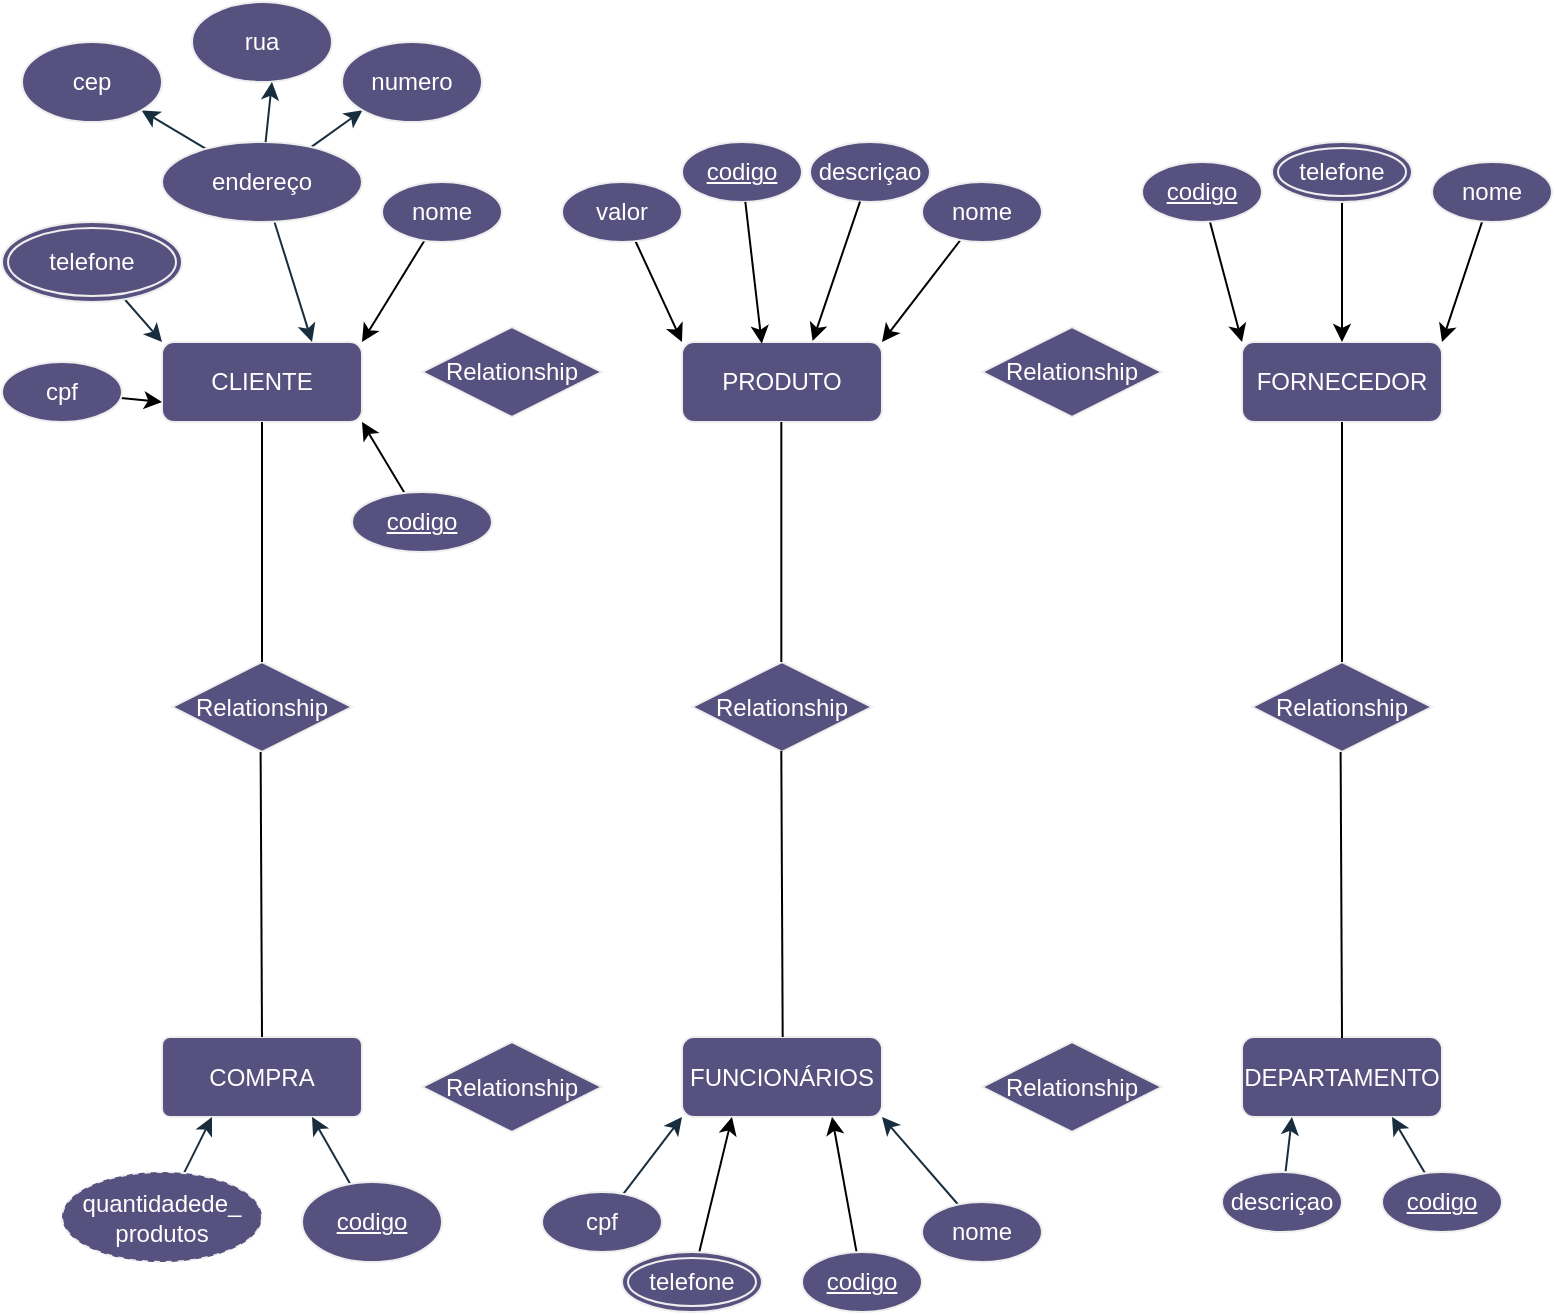 <mxfile version="22.0.8" type="github">
  <diagram name="Página-1" id="IMEDKM5bIkjh9OdjRMLO">
    <mxGraphModel dx="1195" dy="701" grid="1" gridSize="10" guides="1" tooltips="1" connect="1" arrows="1" fold="1" page="1" pageScale="1" pageWidth="827" pageHeight="1169" math="0" shadow="0">
      <root>
        <mxCell id="0" />
        <mxCell id="1" parent="0" />
        <mxCell id="KY1i9Dw7RubP44WJ-s88-1" value="DEPARTAMENTO" style="whiteSpace=wrap;html=1;align=center;fillColor=#56517E;fontColor=#FFFFFF;rounded=1;labelBackgroundColor=none;strokeColor=#EEEEEE;" vertex="1" parent="1">
          <mxGeometry x="630" y="767.5" width="100" height="40" as="geometry" />
        </mxCell>
        <mxCell id="KY1i9Dw7RubP44WJ-s88-2" value="FUNCIONÁRIOS" style="whiteSpace=wrap;html=1;align=center;fontColor=#FFFFFF;strokeColor=#EEEEEE;fillColor=#56517E;rounded=1;labelBackgroundColor=none;" vertex="1" parent="1">
          <mxGeometry x="350" y="767.5" width="100" height="40" as="geometry" />
        </mxCell>
        <mxCell id="KY1i9Dw7RubP44WJ-s88-3" value="CLIENTE" style="whiteSpace=wrap;html=1;align=center;fillColor=#56517E;fontColor=#FFFFFF;rounded=1;labelBackgroundColor=none;strokeColor=#EEEEEE;" vertex="1" parent="1">
          <mxGeometry x="90" y="420" width="100" height="40" as="geometry" />
        </mxCell>
        <mxCell id="KY1i9Dw7RubP44WJ-s88-4" value="FORNECEDOR" style="whiteSpace=wrap;html=1;align=center;fillColor=#56517E;fontColor=#FFFFFF;rounded=1;labelBackgroundColor=none;strokeColor=#EEEEEE;" vertex="1" parent="1">
          <mxGeometry x="630" y="420" width="100" height="40" as="geometry" />
        </mxCell>
        <mxCell id="KY1i9Dw7RubP44WJ-s88-5" value="PRODUTO" style="whiteSpace=wrap;html=1;align=center;fillColor=#56517E;fontColor=#FFFFFF;rounded=1;labelBackgroundColor=none;strokeColor=#EEEEEE;" vertex="1" parent="1">
          <mxGeometry x="350" y="420" width="100" height="40" as="geometry" />
        </mxCell>
        <mxCell id="KY1i9Dw7RubP44WJ-s88-6" value="COMPRA" style="rounded=1;arcSize=10;whiteSpace=wrap;html=1;align=center;labelBackgroundColor=none;strokeColor=#EEEEEE;fillColor=#56517E;fontColor=#FFFFFF;" vertex="1" parent="1">
          <mxGeometry x="90" y="767.5" width="100" height="40" as="geometry" />
        </mxCell>
        <mxCell id="KY1i9Dw7RubP44WJ-s88-57" style="edgeStyle=none;rounded=0;orthogonalLoop=1;jettySize=auto;html=1;entryX=1;entryY=0;entryDx=0;entryDy=0;" edge="1" parent="1" source="KY1i9Dw7RubP44WJ-s88-8" target="KY1i9Dw7RubP44WJ-s88-3">
          <mxGeometry relative="1" as="geometry" />
        </mxCell>
        <mxCell id="KY1i9Dw7RubP44WJ-s88-8" value="nome" style="ellipse;whiteSpace=wrap;html=1;align=center;rounded=1;labelBackgroundColor=none;fillColor=#56517E;strokeColor=#EEEEEE;fontColor=#FFFFFF;" vertex="1" parent="1">
          <mxGeometry x="200" y="340" width="60" height="30" as="geometry" />
        </mxCell>
        <mxCell id="KY1i9Dw7RubP44WJ-s88-78" style="edgeStyle=none;rounded=0;orthogonalLoop=1;jettySize=auto;html=1;entryX=0;entryY=0.75;entryDx=0;entryDy=0;" edge="1" parent="1" source="KY1i9Dw7RubP44WJ-s88-10" target="KY1i9Dw7RubP44WJ-s88-3">
          <mxGeometry relative="1" as="geometry" />
        </mxCell>
        <mxCell id="KY1i9Dw7RubP44WJ-s88-10" value="cpf" style="ellipse;whiteSpace=wrap;html=1;align=center;rounded=1;labelBackgroundColor=none;fillColor=#56517E;strokeColor=#EEEEEE;fontColor=#FFFFFF;" vertex="1" parent="1">
          <mxGeometry x="10" y="430" width="60" height="30" as="geometry" />
        </mxCell>
        <mxCell id="KY1i9Dw7RubP44WJ-s88-11" style="edgeStyle=none;rounded=1;orthogonalLoop=1;jettySize=auto;html=1;entryX=0.75;entryY=1;entryDx=0;entryDy=0;labelBackgroundColor=none;strokeColor=#182E3E;fontColor=default;" edge="1" parent="1" source="KY1i9Dw7RubP44WJ-s88-12" target="KY1i9Dw7RubP44WJ-s88-6">
          <mxGeometry relative="1" as="geometry" />
        </mxCell>
        <mxCell id="KY1i9Dw7RubP44WJ-s88-12" value="codigo" style="ellipse;whiteSpace=wrap;html=1;align=center;fontStyle=4;rounded=1;labelBackgroundColor=none;fillColor=#56517E;strokeColor=#EEEEEE;fontColor=#FFFFFF;" vertex="1" parent="1">
          <mxGeometry x="160" y="840" width="70" height="40" as="geometry" />
        </mxCell>
        <mxCell id="KY1i9Dw7RubP44WJ-s88-59" style="edgeStyle=none;rounded=0;orthogonalLoop=1;jettySize=auto;html=1;entryX=1;entryY=1;entryDx=0;entryDy=0;" edge="1" parent="1" source="KY1i9Dw7RubP44WJ-s88-14" target="KY1i9Dw7RubP44WJ-s88-3">
          <mxGeometry relative="1" as="geometry" />
        </mxCell>
        <mxCell id="KY1i9Dw7RubP44WJ-s88-14" value="codigo" style="ellipse;whiteSpace=wrap;html=1;align=center;fontStyle=4;rounded=1;labelBackgroundColor=none;fillColor=#56517E;strokeColor=#EEEEEE;fontColor=#FFFFFF;" vertex="1" parent="1">
          <mxGeometry x="185" y="495" width="70" height="30" as="geometry" />
        </mxCell>
        <mxCell id="KY1i9Dw7RubP44WJ-s88-15" style="edgeStyle=none;rounded=1;orthogonalLoop=1;jettySize=auto;html=1;entryX=0.25;entryY=1;entryDx=0;entryDy=0;labelBackgroundColor=none;strokeColor=#182E3E;fontColor=default;" edge="1" parent="1" source="KY1i9Dw7RubP44WJ-s88-16" target="KY1i9Dw7RubP44WJ-s88-6">
          <mxGeometry relative="1" as="geometry" />
        </mxCell>
        <mxCell id="KY1i9Dw7RubP44WJ-s88-16" value="quantidadede_&lt;br&gt;produtos" style="ellipse;whiteSpace=wrap;html=1;align=center;dashed=1;rounded=1;labelBackgroundColor=none;fillColor=#56517E;strokeColor=#EEEEEE;fontColor=#FFFFFF;" vertex="1" parent="1">
          <mxGeometry x="40" y="835" width="100" height="45" as="geometry" />
        </mxCell>
        <mxCell id="KY1i9Dw7RubP44WJ-s88-17" style="edgeStyle=none;rounded=1;orthogonalLoop=1;jettySize=auto;html=1;entryX=0;entryY=0;entryDx=0;entryDy=0;labelBackgroundColor=none;strokeColor=#182E3E;fontColor=default;" edge="1" parent="1" source="KY1i9Dw7RubP44WJ-s88-18" target="KY1i9Dw7RubP44WJ-s88-3">
          <mxGeometry relative="1" as="geometry" />
        </mxCell>
        <mxCell id="KY1i9Dw7RubP44WJ-s88-18" value="telefone" style="ellipse;shape=doubleEllipse;margin=3;whiteSpace=wrap;html=1;align=center;rounded=1;labelBackgroundColor=none;fillColor=#56517E;strokeColor=#EEEEEE;fontColor=#FFFFFF;" vertex="1" parent="1">
          <mxGeometry x="10" y="360" width="90" height="40" as="geometry" />
        </mxCell>
        <mxCell id="KY1i9Dw7RubP44WJ-s88-19" style="edgeStyle=none;rounded=1;orthogonalLoop=1;jettySize=auto;html=1;entryX=0.75;entryY=0;entryDx=0;entryDy=0;labelBackgroundColor=none;strokeColor=#182E3E;fontColor=default;" edge="1" parent="1" source="KY1i9Dw7RubP44WJ-s88-22" target="KY1i9Dw7RubP44WJ-s88-3">
          <mxGeometry relative="1" as="geometry" />
        </mxCell>
        <mxCell id="KY1i9Dw7RubP44WJ-s88-20" style="edgeStyle=none;rounded=1;orthogonalLoop=1;jettySize=auto;html=1;entryX=1;entryY=1;entryDx=0;entryDy=0;labelBackgroundColor=none;strokeColor=#182E3E;fontColor=default;" edge="1" parent="1" source="KY1i9Dw7RubP44WJ-s88-22" target="KY1i9Dw7RubP44WJ-s88-23">
          <mxGeometry relative="1" as="geometry" />
        </mxCell>
        <mxCell id="KY1i9Dw7RubP44WJ-s88-21" style="edgeStyle=none;rounded=1;orthogonalLoop=1;jettySize=auto;html=1;entryX=0;entryY=1;entryDx=0;entryDy=0;labelBackgroundColor=none;strokeColor=#182E3E;fontColor=default;" edge="1" parent="1" source="KY1i9Dw7RubP44WJ-s88-22" target="KY1i9Dw7RubP44WJ-s88-25">
          <mxGeometry relative="1" as="geometry" />
        </mxCell>
        <mxCell id="KY1i9Dw7RubP44WJ-s88-22" value="endereço" style="ellipse;whiteSpace=wrap;html=1;align=center;rounded=1;labelBackgroundColor=none;fillColor=#56517E;strokeColor=#EEEEEE;fontColor=#FFFFFF;" vertex="1" parent="1">
          <mxGeometry x="90" y="320" width="100" height="40" as="geometry" />
        </mxCell>
        <mxCell id="KY1i9Dw7RubP44WJ-s88-23" value="cep" style="ellipse;whiteSpace=wrap;html=1;align=center;rounded=1;labelBackgroundColor=none;fillColor=#56517E;strokeColor=#EEEEEE;fontColor=#FFFFFF;" vertex="1" parent="1">
          <mxGeometry x="20" y="270" width="70" height="40" as="geometry" />
        </mxCell>
        <mxCell id="KY1i9Dw7RubP44WJ-s88-24" value="rua" style="ellipse;whiteSpace=wrap;html=1;align=center;rounded=1;labelBackgroundColor=none;fillColor=#56517E;strokeColor=#EEEEEE;fontColor=#FFFFFF;" vertex="1" parent="1">
          <mxGeometry x="105" y="250" width="70" height="40" as="geometry" />
        </mxCell>
        <mxCell id="KY1i9Dw7RubP44WJ-s88-25" value="numero" style="ellipse;whiteSpace=wrap;html=1;align=center;rounded=1;labelBackgroundColor=none;fillColor=#56517E;strokeColor=#EEEEEE;fontColor=#FFFFFF;" vertex="1" parent="1">
          <mxGeometry x="180" y="270" width="70" height="40" as="geometry" />
        </mxCell>
        <mxCell id="KY1i9Dw7RubP44WJ-s88-27" value="descriçao" style="ellipse;whiteSpace=wrap;html=1;align=center;fontStyle=0;rounded=1;labelBackgroundColor=none;fillColor=#56517E;strokeColor=#EEEEEE;fontColor=#FFFFFF;" vertex="1" parent="1">
          <mxGeometry x="414" y="320" width="60" height="30" as="geometry" />
        </mxCell>
        <mxCell id="KY1i9Dw7RubP44WJ-s88-67" style="edgeStyle=none;rounded=0;orthogonalLoop=1;jettySize=auto;html=1;entryX=0;entryY=0;entryDx=0;entryDy=0;" edge="1" parent="1" source="KY1i9Dw7RubP44WJ-s88-29" target="KY1i9Dw7RubP44WJ-s88-5">
          <mxGeometry relative="1" as="geometry" />
        </mxCell>
        <mxCell id="KY1i9Dw7RubP44WJ-s88-29" value="valor" style="ellipse;whiteSpace=wrap;html=1;align=center;rounded=1;labelBackgroundColor=none;fillColor=#56517E;strokeColor=#EEEEEE;fontColor=#FFFFFF;" vertex="1" parent="1">
          <mxGeometry x="290" y="340" width="60" height="30" as="geometry" />
        </mxCell>
        <mxCell id="KY1i9Dw7RubP44WJ-s88-69" style="edgeStyle=none;rounded=0;orthogonalLoop=1;jettySize=auto;html=1;entryX=1;entryY=0;entryDx=0;entryDy=0;" edge="1" parent="1" source="KY1i9Dw7RubP44WJ-s88-31" target="KY1i9Dw7RubP44WJ-s88-5">
          <mxGeometry relative="1" as="geometry" />
        </mxCell>
        <mxCell id="KY1i9Dw7RubP44WJ-s88-31" value="nome" style="ellipse;whiteSpace=wrap;html=1;align=center;rounded=1;labelBackgroundColor=none;fillColor=#56517E;strokeColor=#EEEEEE;fontColor=#FFFFFF;" vertex="1" parent="1">
          <mxGeometry x="470" y="340" width="60" height="30" as="geometry" />
        </mxCell>
        <mxCell id="KY1i9Dw7RubP44WJ-s88-33" value="codigo" style="ellipse;whiteSpace=wrap;html=1;align=center;fontStyle=4;rounded=1;labelBackgroundColor=none;fillColor=#56517E;strokeColor=#EEEEEE;fontColor=#FFFFFF;" vertex="1" parent="1">
          <mxGeometry x="350" y="320" width="60" height="30" as="geometry" />
        </mxCell>
        <mxCell id="KY1i9Dw7RubP44WJ-s88-34" style="edgeStyle=none;rounded=1;orthogonalLoop=1;jettySize=auto;html=1;entryX=0.571;entryY=1;entryDx=0;entryDy=0;entryPerimeter=0;labelBackgroundColor=none;strokeColor=#182E3E;fontColor=default;" edge="1" parent="1" source="KY1i9Dw7RubP44WJ-s88-22" target="KY1i9Dw7RubP44WJ-s88-24">
          <mxGeometry relative="1" as="geometry" />
        </mxCell>
        <mxCell id="KY1i9Dw7RubP44WJ-s88-35" style="edgeStyle=none;rounded=1;orthogonalLoop=1;jettySize=auto;html=1;entryX=1;entryY=1;entryDx=0;entryDy=0;labelBackgroundColor=none;strokeColor=#182E3E;fontColor=default;" edge="1" parent="1" source="KY1i9Dw7RubP44WJ-s88-36" target="KY1i9Dw7RubP44WJ-s88-2">
          <mxGeometry relative="1" as="geometry" />
        </mxCell>
        <mxCell id="KY1i9Dw7RubP44WJ-s88-36" value="nome" style="ellipse;whiteSpace=wrap;html=1;align=center;rounded=1;labelBackgroundColor=none;fillColor=#56517E;strokeColor=#EEEEEE;fontColor=#FFFFFF;" vertex="1" parent="1">
          <mxGeometry x="470" y="850" width="60" height="30" as="geometry" />
        </mxCell>
        <mxCell id="KY1i9Dw7RubP44WJ-s88-83" style="edgeStyle=none;rounded=0;orthogonalLoop=1;jettySize=auto;html=1;entryX=0.75;entryY=1;entryDx=0;entryDy=0;" edge="1" parent="1" source="KY1i9Dw7RubP44WJ-s88-38" target="KY1i9Dw7RubP44WJ-s88-2">
          <mxGeometry relative="1" as="geometry" />
        </mxCell>
        <mxCell id="KY1i9Dw7RubP44WJ-s88-38" value="codigo" style="ellipse;whiteSpace=wrap;html=1;align=center;fontStyle=4;rounded=1;labelBackgroundColor=none;fillColor=#56517E;strokeColor=#EEEEEE;fontColor=#FFFFFF;" vertex="1" parent="1">
          <mxGeometry x="410" y="875" width="60" height="30" as="geometry" />
        </mxCell>
        <mxCell id="KY1i9Dw7RubP44WJ-s88-39" style="edgeStyle=none;rounded=1;orthogonalLoop=1;jettySize=auto;html=1;entryX=0;entryY=1;entryDx=0;entryDy=0;labelBackgroundColor=none;strokeColor=#182E3E;fontColor=default;" edge="1" parent="1" source="KY1i9Dw7RubP44WJ-s88-40" target="KY1i9Dw7RubP44WJ-s88-2">
          <mxGeometry relative="1" as="geometry" />
        </mxCell>
        <mxCell id="KY1i9Dw7RubP44WJ-s88-40" value="cpf" style="ellipse;whiteSpace=wrap;html=1;align=center;rounded=1;labelBackgroundColor=none;fillColor=#56517E;strokeColor=#EEEEEE;fontColor=#FFFFFF;" vertex="1" parent="1">
          <mxGeometry x="280" y="845" width="60" height="30" as="geometry" />
        </mxCell>
        <mxCell id="KY1i9Dw7RubP44WJ-s88-82" style="edgeStyle=none;rounded=0;orthogonalLoop=1;jettySize=auto;html=1;entryX=0.25;entryY=1;entryDx=0;entryDy=0;" edge="1" parent="1" source="KY1i9Dw7RubP44WJ-s88-42" target="KY1i9Dw7RubP44WJ-s88-2">
          <mxGeometry relative="1" as="geometry" />
        </mxCell>
        <mxCell id="KY1i9Dw7RubP44WJ-s88-42" value="telefone" style="ellipse;shape=doubleEllipse;margin=3;whiteSpace=wrap;html=1;align=center;rounded=1;labelBackgroundColor=none;fillColor=#56517E;strokeColor=#EEEEEE;fontColor=#FFFFFF;" vertex="1" parent="1">
          <mxGeometry x="320" y="875" width="70" height="30" as="geometry" />
        </mxCell>
        <mxCell id="KY1i9Dw7RubP44WJ-s88-76" style="edgeStyle=none;rounded=0;orthogonalLoop=1;jettySize=auto;html=1;entryX=0;entryY=0;entryDx=0;entryDy=0;" edge="1" parent="1" source="KY1i9Dw7RubP44WJ-s88-44" target="KY1i9Dw7RubP44WJ-s88-4">
          <mxGeometry relative="1" as="geometry" />
        </mxCell>
        <mxCell id="KY1i9Dw7RubP44WJ-s88-44" value="codigo" style="ellipse;whiteSpace=wrap;html=1;align=center;fontStyle=4;rounded=1;labelBackgroundColor=none;fillColor=#56517E;strokeColor=#EEEEEE;fontColor=#FFFFFF;" vertex="1" parent="1">
          <mxGeometry x="580" y="330" width="60" height="30" as="geometry" />
        </mxCell>
        <mxCell id="KY1i9Dw7RubP44WJ-s88-74" style="edgeStyle=none;rounded=0;orthogonalLoop=1;jettySize=auto;html=1;entryX=1;entryY=0;entryDx=0;entryDy=0;" edge="1" parent="1" source="KY1i9Dw7RubP44WJ-s88-46" target="KY1i9Dw7RubP44WJ-s88-4">
          <mxGeometry relative="1" as="geometry" />
        </mxCell>
        <mxCell id="KY1i9Dw7RubP44WJ-s88-46" value="nome" style="ellipse;whiteSpace=wrap;html=1;align=center;rounded=1;labelBackgroundColor=none;fillColor=#56517E;strokeColor=#EEEEEE;fontColor=#FFFFFF;" vertex="1" parent="1">
          <mxGeometry x="725" y="330" width="60" height="30" as="geometry" />
        </mxCell>
        <mxCell id="KY1i9Dw7RubP44WJ-s88-75" style="edgeStyle=none;rounded=0;orthogonalLoop=1;jettySize=auto;html=1;entryX=0.5;entryY=0;entryDx=0;entryDy=0;" edge="1" parent="1" source="KY1i9Dw7RubP44WJ-s88-48" target="KY1i9Dw7RubP44WJ-s88-4">
          <mxGeometry relative="1" as="geometry" />
        </mxCell>
        <mxCell id="KY1i9Dw7RubP44WJ-s88-48" value="telefone" style="ellipse;shape=doubleEllipse;margin=3;whiteSpace=wrap;html=1;align=center;rounded=1;labelBackgroundColor=none;fillColor=#56517E;strokeColor=#EEEEEE;fontColor=#FFFFFF;" vertex="1" parent="1">
          <mxGeometry x="645" y="320" width="70" height="30" as="geometry" />
        </mxCell>
        <mxCell id="KY1i9Dw7RubP44WJ-s88-49" style="edgeStyle=none;rounded=1;orthogonalLoop=1;jettySize=auto;html=1;entryX=0.25;entryY=1;entryDx=0;entryDy=0;labelBackgroundColor=none;strokeColor=#182E3E;fontColor=default;" edge="1" parent="1" source="KY1i9Dw7RubP44WJ-s88-50" target="KY1i9Dw7RubP44WJ-s88-1">
          <mxGeometry relative="1" as="geometry" />
        </mxCell>
        <mxCell id="KY1i9Dw7RubP44WJ-s88-50" value="descriçao" style="ellipse;whiteSpace=wrap;html=1;align=center;rounded=1;labelBackgroundColor=none;fillColor=#56517E;strokeColor=#EEEEEE;fontColor=#FFFFFF;" vertex="1" parent="1">
          <mxGeometry x="620" y="835" width="60" height="30" as="geometry" />
        </mxCell>
        <mxCell id="KY1i9Dw7RubP44WJ-s88-51" style="edgeStyle=none;rounded=1;orthogonalLoop=1;jettySize=auto;html=1;entryX=0.75;entryY=1;entryDx=0;entryDy=0;labelBackgroundColor=none;strokeColor=#182E3E;fontColor=default;" edge="1" parent="1" source="KY1i9Dw7RubP44WJ-s88-52" target="KY1i9Dw7RubP44WJ-s88-1">
          <mxGeometry relative="1" as="geometry" />
        </mxCell>
        <mxCell id="KY1i9Dw7RubP44WJ-s88-52" value="codigo" style="ellipse;whiteSpace=wrap;html=1;align=center;fontStyle=4;rounded=1;labelBackgroundColor=none;fillColor=#56517E;strokeColor=#EEEEEE;fontColor=#FFFFFF;" vertex="1" parent="1">
          <mxGeometry x="700" y="835" width="60" height="30" as="geometry" />
        </mxCell>
        <mxCell id="KY1i9Dw7RubP44WJ-s88-53" value="Relationship" style="shape=rhombus;perimeter=rhombusPerimeter;whiteSpace=wrap;html=1;align=center;strokeColor=#EEEEEE;fontColor=#FFFFFF;fillColor=#56517E;rotation=0;" vertex="1" parent="1">
          <mxGeometry x="220" y="412.5" width="90" height="45" as="geometry" />
        </mxCell>
        <mxCell id="KY1i9Dw7RubP44WJ-s88-61" value="Relationship" style="shape=rhombus;perimeter=rhombusPerimeter;whiteSpace=wrap;html=1;align=center;strokeColor=#EEEEEE;fontColor=#FFFFFF;fillColor=#56517E;rotation=0;" vertex="1" parent="1">
          <mxGeometry x="355" y="580" width="90" height="45" as="geometry" />
        </mxCell>
        <mxCell id="KY1i9Dw7RubP44WJ-s88-62" value="Relationship" style="shape=rhombus;perimeter=rhombusPerimeter;whiteSpace=wrap;html=1;align=center;strokeColor=#EEEEEE;fontColor=#FFFFFF;fillColor=#56517E;rotation=0;" vertex="1" parent="1">
          <mxGeometry x="95" y="580" width="90" height="45" as="geometry" />
        </mxCell>
        <mxCell id="KY1i9Dw7RubP44WJ-s88-63" value="Relationship" style="shape=rhombus;perimeter=rhombusPerimeter;whiteSpace=wrap;html=1;align=center;strokeColor=#EEEEEE;fontColor=#FFFFFF;fillColor=#56517E;rotation=0;" vertex="1" parent="1">
          <mxGeometry x="500" y="412.5" width="90" height="45" as="geometry" />
        </mxCell>
        <mxCell id="KY1i9Dw7RubP44WJ-s88-64" value="Relationship" style="shape=rhombus;perimeter=rhombusPerimeter;whiteSpace=wrap;html=1;align=center;strokeColor=#EEEEEE;fontColor=#FFFFFF;fillColor=#56517E;rotation=0;" vertex="1" parent="1">
          <mxGeometry x="500" y="770" width="90" height="45" as="geometry" />
        </mxCell>
        <mxCell id="KY1i9Dw7RubP44WJ-s88-65" value="Relationship" style="shape=rhombus;perimeter=rhombusPerimeter;whiteSpace=wrap;html=1;align=center;strokeColor=#EEEEEE;fontColor=#FFFFFF;fillColor=#56517E;rotation=0;" vertex="1" parent="1">
          <mxGeometry x="220" y="770" width="90" height="45" as="geometry" />
        </mxCell>
        <mxCell id="KY1i9Dw7RubP44WJ-s88-66" value="Relationship" style="shape=rhombus;perimeter=rhombusPerimeter;whiteSpace=wrap;html=1;align=center;strokeColor=#EEEEEE;fontColor=#FFFFFF;fillColor=#56517E;rotation=0;" vertex="1" parent="1">
          <mxGeometry x="635" y="580" width="90" height="45" as="geometry" />
        </mxCell>
        <mxCell id="KY1i9Dw7RubP44WJ-s88-71" style="edgeStyle=none;rounded=0;orthogonalLoop=1;jettySize=auto;html=1;entryX=0.399;entryY=0.021;entryDx=0;entryDy=0;entryPerimeter=0;" edge="1" parent="1" source="KY1i9Dw7RubP44WJ-s88-33" target="KY1i9Dw7RubP44WJ-s88-5">
          <mxGeometry relative="1" as="geometry" />
        </mxCell>
        <mxCell id="KY1i9Dw7RubP44WJ-s88-72" style="edgeStyle=none;rounded=0;orthogonalLoop=1;jettySize=auto;html=1;entryX=0.653;entryY=-0.011;entryDx=0;entryDy=0;entryPerimeter=0;" edge="1" parent="1" source="KY1i9Dw7RubP44WJ-s88-27" target="KY1i9Dw7RubP44WJ-s88-5">
          <mxGeometry relative="1" as="geometry" />
        </mxCell>
        <mxCell id="KY1i9Dw7RubP44WJ-s88-85" value="" style="endArrow=none;html=1;rounded=0;entryX=0.5;entryY=0;entryDx=0;entryDy=0;exitX=0.5;exitY=1;exitDx=0;exitDy=0;" edge="1" parent="1" source="KY1i9Dw7RubP44WJ-s88-3" target="KY1i9Dw7RubP44WJ-s88-62">
          <mxGeometry relative="1" as="geometry">
            <mxPoint x="40" y="550" as="sourcePoint" />
            <mxPoint x="200" y="550" as="targetPoint" />
          </mxGeometry>
        </mxCell>
        <mxCell id="KY1i9Dw7RubP44WJ-s88-86" value="" style="endArrow=none;html=1;rounded=0;entryX=0.5;entryY=0;entryDx=0;entryDy=0;exitX=0.5;exitY=1;exitDx=0;exitDy=0;" edge="1" parent="1" target="KY1i9Dw7RubP44WJ-s88-6">
          <mxGeometry relative="1" as="geometry">
            <mxPoint x="139.31" y="625" as="sourcePoint" />
            <mxPoint x="139.31" y="745" as="targetPoint" />
          </mxGeometry>
        </mxCell>
        <mxCell id="KY1i9Dw7RubP44WJ-s88-88" value="" style="endArrow=none;html=1;rounded=0;entryX=0.5;entryY=0;entryDx=0;entryDy=0;exitX=0.5;exitY=1;exitDx=0;exitDy=0;" edge="1" parent="1">
          <mxGeometry relative="1" as="geometry">
            <mxPoint x="680" y="460" as="sourcePoint" />
            <mxPoint x="680" y="580" as="targetPoint" />
          </mxGeometry>
        </mxCell>
        <mxCell id="KY1i9Dw7RubP44WJ-s88-89" value="" style="endArrow=none;html=1;rounded=0;entryX=0.5;entryY=0;entryDx=0;entryDy=0;exitX=0.5;exitY=1;exitDx=0;exitDy=0;" edge="1" parent="1">
          <mxGeometry relative="1" as="geometry">
            <mxPoint x="399.66" y="460" as="sourcePoint" />
            <mxPoint x="399.66" y="580" as="targetPoint" />
          </mxGeometry>
        </mxCell>
        <mxCell id="KY1i9Dw7RubP44WJ-s88-92" value="" style="endArrow=none;html=1;rounded=0;entryX=0.5;entryY=0;entryDx=0;entryDy=0;exitX=0.5;exitY=1;exitDx=0;exitDy=0;" edge="1" parent="1">
          <mxGeometry relative="1" as="geometry">
            <mxPoint x="399.65" y="624.5" as="sourcePoint" />
            <mxPoint x="400.34" y="767.5" as="targetPoint" />
          </mxGeometry>
        </mxCell>
        <mxCell id="KY1i9Dw7RubP44WJ-s88-93" value="" style="endArrow=none;html=1;rounded=0;entryX=0.5;entryY=0;entryDx=0;entryDy=0;exitX=0.5;exitY=1;exitDx=0;exitDy=0;" edge="1" parent="1">
          <mxGeometry relative="1" as="geometry">
            <mxPoint x="679.31" y="625" as="sourcePoint" />
            <mxPoint x="680" y="768" as="targetPoint" />
          </mxGeometry>
        </mxCell>
      </root>
    </mxGraphModel>
  </diagram>
</mxfile>
